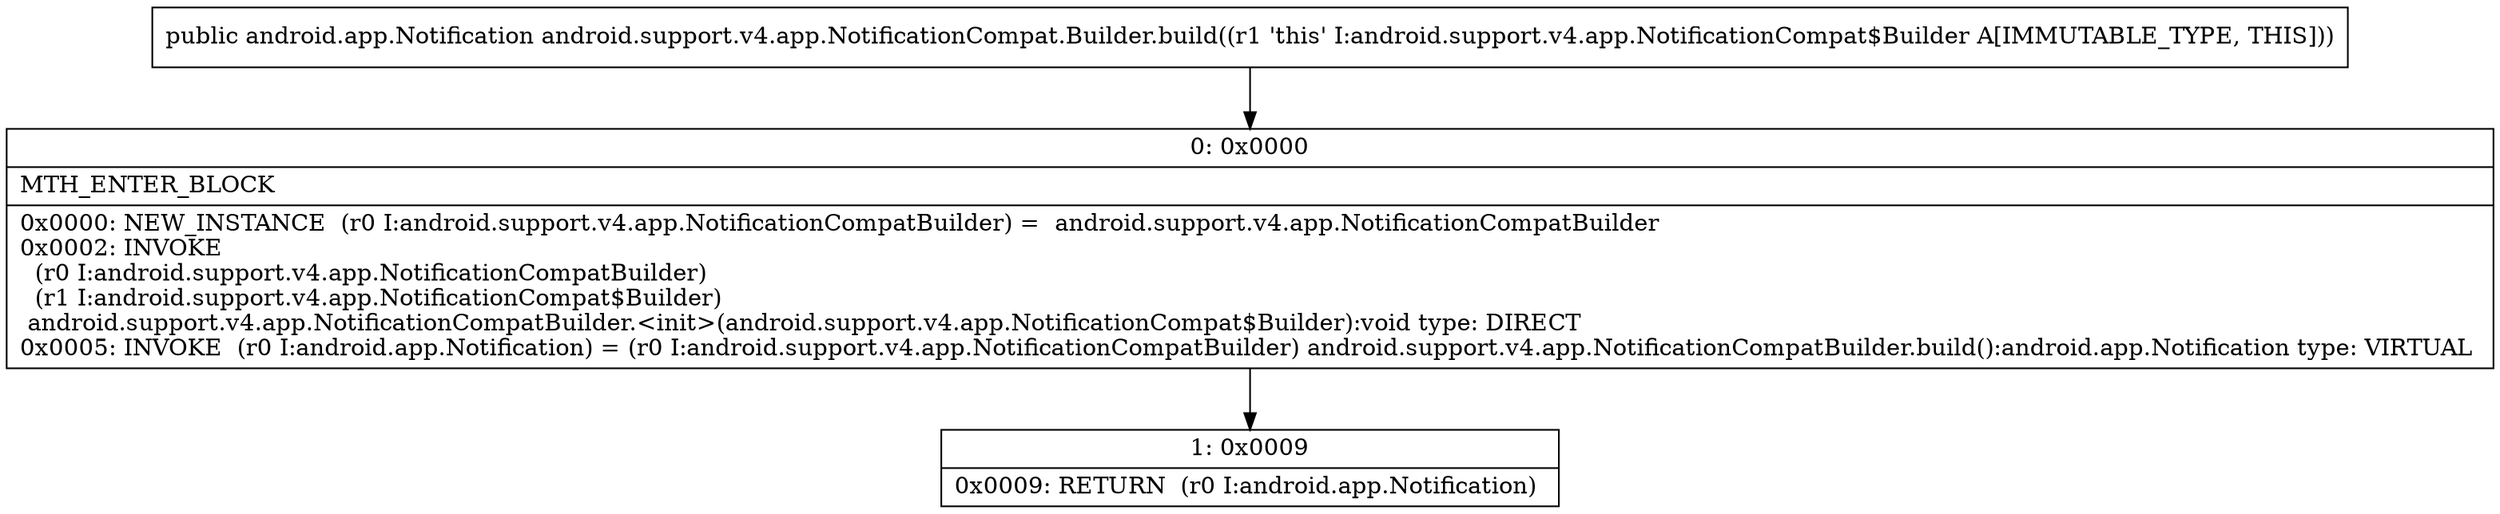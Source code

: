 digraph "CFG forandroid.support.v4.app.NotificationCompat.Builder.build()Landroid\/app\/Notification;" {
Node_0 [shape=record,label="{0\:\ 0x0000|MTH_ENTER_BLOCK\l|0x0000: NEW_INSTANCE  (r0 I:android.support.v4.app.NotificationCompatBuilder) =  android.support.v4.app.NotificationCompatBuilder \l0x0002: INVOKE  \l  (r0 I:android.support.v4.app.NotificationCompatBuilder)\l  (r1 I:android.support.v4.app.NotificationCompat$Builder)\l android.support.v4.app.NotificationCompatBuilder.\<init\>(android.support.v4.app.NotificationCompat$Builder):void type: DIRECT \l0x0005: INVOKE  (r0 I:android.app.Notification) = (r0 I:android.support.v4.app.NotificationCompatBuilder) android.support.v4.app.NotificationCompatBuilder.build():android.app.Notification type: VIRTUAL \l}"];
Node_1 [shape=record,label="{1\:\ 0x0009|0x0009: RETURN  (r0 I:android.app.Notification) \l}"];
MethodNode[shape=record,label="{public android.app.Notification android.support.v4.app.NotificationCompat.Builder.build((r1 'this' I:android.support.v4.app.NotificationCompat$Builder A[IMMUTABLE_TYPE, THIS])) }"];
MethodNode -> Node_0;
Node_0 -> Node_1;
}

